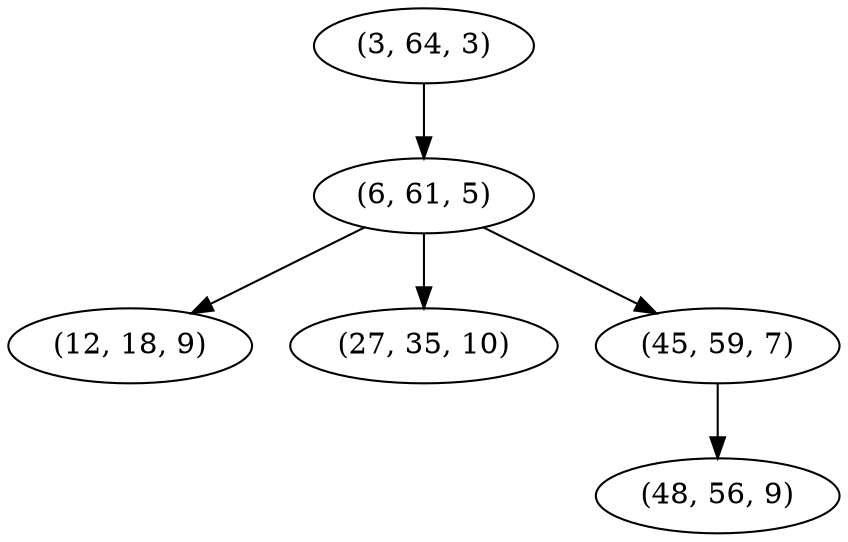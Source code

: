 digraph tree {
    "(3, 64, 3)";
    "(6, 61, 5)";
    "(12, 18, 9)";
    "(27, 35, 10)";
    "(45, 59, 7)";
    "(48, 56, 9)";
    "(3, 64, 3)" -> "(6, 61, 5)";
    "(6, 61, 5)" -> "(12, 18, 9)";
    "(6, 61, 5)" -> "(27, 35, 10)";
    "(6, 61, 5)" -> "(45, 59, 7)";
    "(45, 59, 7)" -> "(48, 56, 9)";
}
